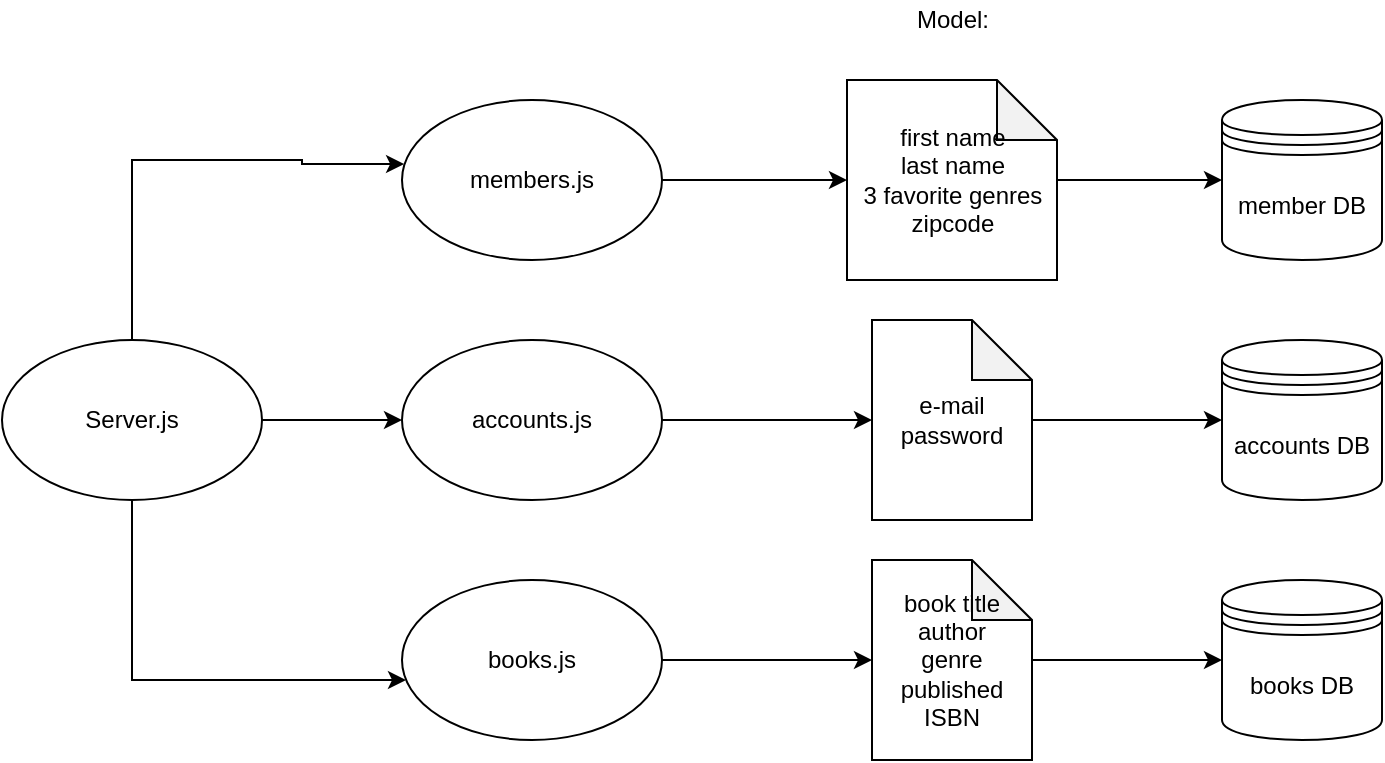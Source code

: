 <mxfile version="13.10.0" type="embed">
    <diagram id="zMTKb7v29meALjAgCpZz" name="Page-1">
        <mxGraphModel dx="786" dy="526" grid="1" gridSize="10" guides="1" tooltips="1" connect="1" arrows="1" fold="1" page="1" pageScale="1" pageWidth="850" pageHeight="1100" math="0" shadow="0">
            <root>
                <mxCell id="0"/>
                <mxCell id="1" parent="0"/>
                <mxCell id="15" style="edgeStyle=orthogonalEdgeStyle;rounded=0;orthogonalLoop=1;jettySize=auto;html=1;entryX=0.008;entryY=0.4;entryDx=0;entryDy=0;entryPerimeter=0;" edge="1" parent="1" source="2" target="4">
                    <mxGeometry relative="1" as="geometry">
                        <Array as="points">
                            <mxPoint x="105" y="90"/>
                            <mxPoint x="190" y="90"/>
                            <mxPoint x="190" y="92"/>
                        </Array>
                    </mxGeometry>
                </mxCell>
                <mxCell id="16" style="edgeStyle=orthogonalEdgeStyle;rounded=0;orthogonalLoop=1;jettySize=auto;html=1;entryX=0;entryY=0.5;entryDx=0;entryDy=0;" edge="1" parent="1" source="2" target="5">
                    <mxGeometry relative="1" as="geometry">
                        <mxPoint x="230" y="220" as="targetPoint"/>
                    </mxGeometry>
                </mxCell>
                <mxCell id="18" style="edgeStyle=orthogonalEdgeStyle;rounded=0;orthogonalLoop=1;jettySize=auto;html=1;entryX=0.015;entryY=0.613;entryDx=0;entryDy=0;entryPerimeter=0;" edge="1" parent="1" source="2" target="6">
                    <mxGeometry relative="1" as="geometry">
                        <mxPoint x="230" y="350" as="targetPoint"/>
                        <Array as="points">
                            <mxPoint x="105" y="350"/>
                        </Array>
                    </mxGeometry>
                </mxCell>
                <mxCell id="2" value="Server.js" style="ellipse;whiteSpace=wrap;html=1;" vertex="1" parent="1">
                    <mxGeometry x="40" y="180" width="130" height="80" as="geometry"/>
                </mxCell>
                <mxCell id="3" value="&lt;i class=&quot;fab fa-python&quot;&gt;&lt;/i&gt;" style="text;whiteSpace=wrap;html=1;" vertex="1" parent="1">
                    <mxGeometry x="310" y="90" width="30" height="20" as="geometry"/>
                </mxCell>
                <mxCell id="9" value="" style="edgeStyle=orthogonalEdgeStyle;rounded=0;orthogonalLoop=1;jettySize=auto;html=1;" edge="1" parent="1" source="4" target="8">
                    <mxGeometry relative="1" as="geometry"/>
                </mxCell>
                <mxCell id="4" value="members.js" style="ellipse;whiteSpace=wrap;html=1;" vertex="1" parent="1">
                    <mxGeometry x="240" y="60" width="130" height="80" as="geometry"/>
                </mxCell>
                <mxCell id="11" value="" style="edgeStyle=orthogonalEdgeStyle;rounded=0;orthogonalLoop=1;jettySize=auto;html=1;" edge="1" parent="1" source="5" target="10">
                    <mxGeometry relative="1" as="geometry"/>
                </mxCell>
                <mxCell id="5" value="accounts.js" style="ellipse;whiteSpace=wrap;html=1;" vertex="1" parent="1">
                    <mxGeometry x="240" y="180" width="130" height="80" as="geometry"/>
                </mxCell>
                <mxCell id="13" value="" style="edgeStyle=orthogonalEdgeStyle;rounded=0;orthogonalLoop=1;jettySize=auto;html=1;" edge="1" parent="1" source="6" target="12">
                    <mxGeometry relative="1" as="geometry"/>
                </mxCell>
                <mxCell id="6" value="books.js" style="ellipse;whiteSpace=wrap;html=1;" vertex="1" parent="1">
                    <mxGeometry x="240" y="300" width="130" height="80" as="geometry"/>
                </mxCell>
                <mxCell id="23" style="edgeStyle=orthogonalEdgeStyle;rounded=0;orthogonalLoop=1;jettySize=auto;html=1;entryX=0;entryY=0.5;entryDx=0;entryDy=0;" edge="1" parent="1" source="8" target="19">
                    <mxGeometry relative="1" as="geometry"/>
                </mxCell>
                <mxCell id="8" value="first name&lt;br&gt;last name&lt;br&gt;3 favorite genres&lt;br&gt;zipcode" style="shape=note;whiteSpace=wrap;html=1;backgroundOutline=1;darkOpacity=0.05;" vertex="1" parent="1">
                    <mxGeometry x="462.5" y="50" width="105" height="100" as="geometry"/>
                </mxCell>
                <mxCell id="24" style="edgeStyle=orthogonalEdgeStyle;rounded=0;orthogonalLoop=1;jettySize=auto;html=1;entryX=0;entryY=0.5;entryDx=0;entryDy=0;" edge="1" parent="1" source="10" target="20">
                    <mxGeometry relative="1" as="geometry"/>
                </mxCell>
                <mxCell id="10" value="e-mail&lt;br&gt;password" style="shape=note;whiteSpace=wrap;html=1;backgroundOutline=1;darkOpacity=0.05;" vertex="1" parent="1">
                    <mxGeometry x="475" y="170" width="80" height="100" as="geometry"/>
                </mxCell>
                <mxCell id="25" style="edgeStyle=orthogonalEdgeStyle;rounded=0;orthogonalLoop=1;jettySize=auto;html=1;entryX=0;entryY=0.5;entryDx=0;entryDy=0;" edge="1" parent="1" source="12" target="21">
                    <mxGeometry relative="1" as="geometry"/>
                </mxCell>
                <mxCell id="12" value="book title&lt;br&gt;author&lt;br&gt;genre&lt;br&gt;published&lt;br&gt;ISBN" style="shape=note;whiteSpace=wrap;html=1;backgroundOutline=1;darkOpacity=0.05;" vertex="1" parent="1">
                    <mxGeometry x="475" y="290" width="80" height="100" as="geometry"/>
                </mxCell>
                <mxCell id="14" value="Model:" style="text;html=1;align=center;verticalAlign=middle;resizable=0;points=[];autosize=1;" vertex="1" parent="1">
                    <mxGeometry x="490" y="10" width="50" height="20" as="geometry"/>
                </mxCell>
                <mxCell id="19" value="member DB&lt;br&gt;" style="shape=datastore;whiteSpace=wrap;html=1;" vertex="1" parent="1">
                    <mxGeometry x="650" y="60" width="80" height="80" as="geometry"/>
                </mxCell>
                <mxCell id="20" value="accounts DB" style="shape=datastore;whiteSpace=wrap;html=1;" vertex="1" parent="1">
                    <mxGeometry x="650" y="180" width="80" height="80" as="geometry"/>
                </mxCell>
                <mxCell id="21" value="books DB" style="shape=datastore;whiteSpace=wrap;html=1;" vertex="1" parent="1">
                    <mxGeometry x="650" y="300" width="80" height="80" as="geometry"/>
                </mxCell>
            </root>
        </mxGraphModel>
    </diagram>
</mxfile>